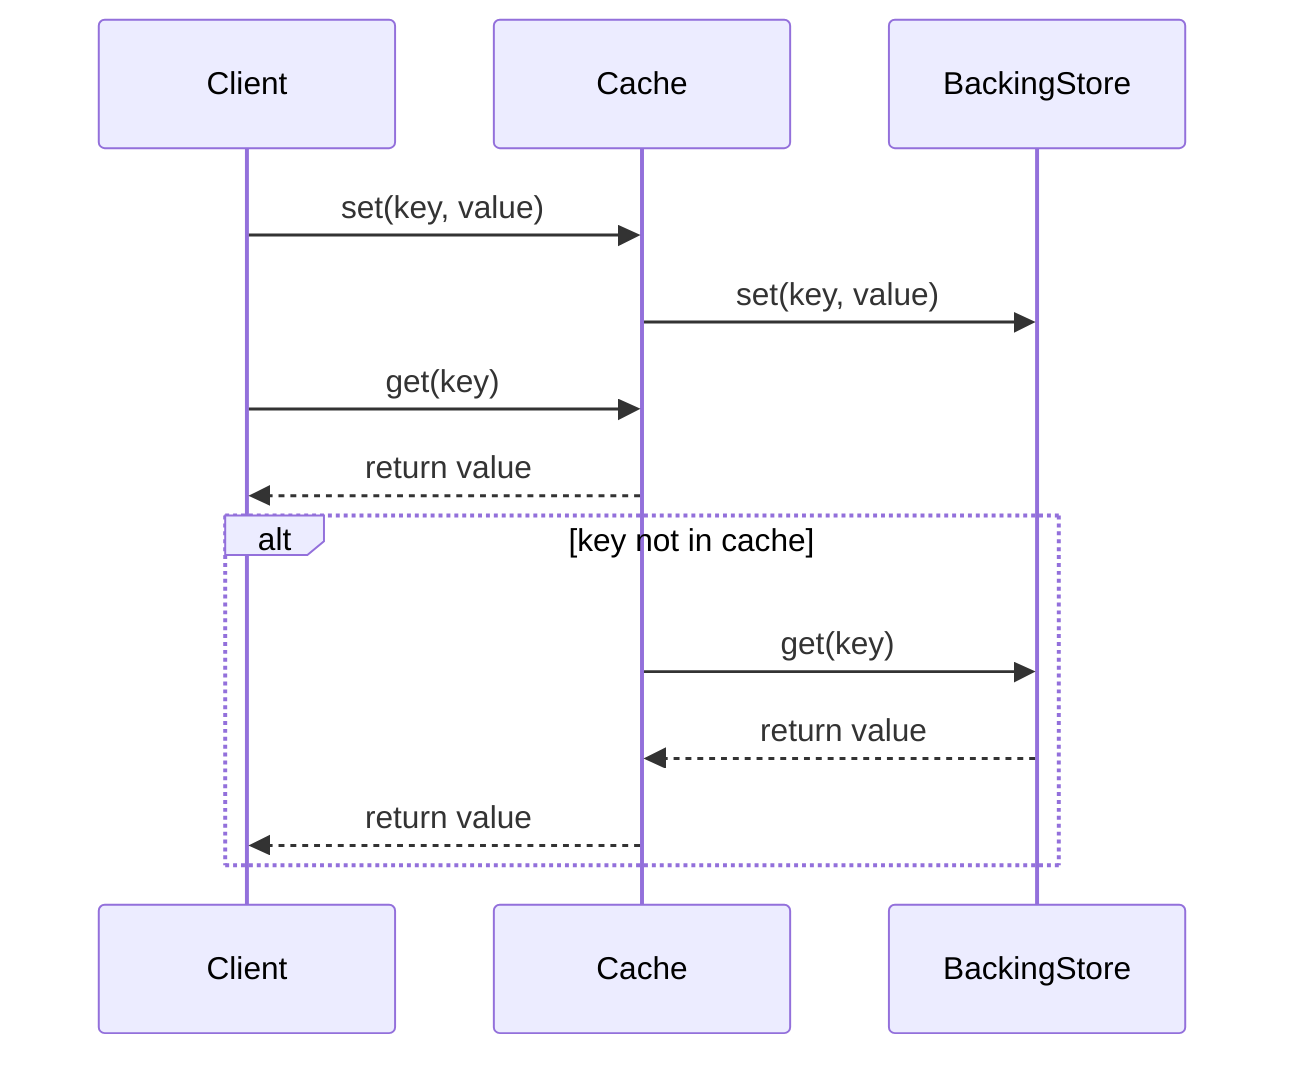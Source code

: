 sequenceDiagram
    participant Client
    participant Cache
    participant BackingStore
    Client->>Cache: set(key, value)
    Cache->>BackingStore: set(key, value)
    Client->>Cache: get(key)
    Cache-->>Client: return value
    alt key not in cache
        Cache->>BackingStore: get(key)
        BackingStore-->>Cache: return value
        Cache-->>Client: return value
    end